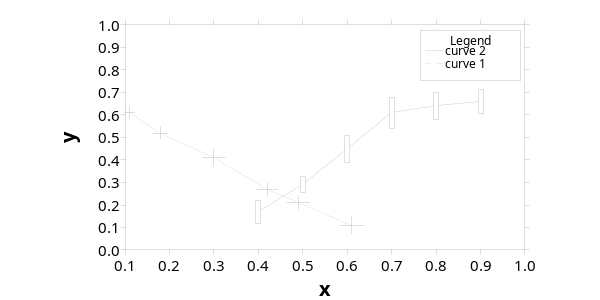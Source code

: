 @startjcckit(600,300)
data/curves = curve2 errors2 curve1 errors1
data/curve1/title = curve 1
data/curve1/x = 0.02 0.11  0.18  0.3   0.42  0.49 0.61
data/curve1/y = 0.68 0.61  0.52  0.41  0.27  0.21 0.11
data/errors1/x = 0.021 0.01  0.017 0.024 0.023 0.025 0.027
data/errors1/y = 0.034 0.028 0.031 0.039 0.03  0.032 0.041
data/curve2/title = curve 2
data/curve2/x = 0.4   0.5  0.6   0.7   0.8   0.9
data/curve2/y = 0.17  0.29 0.45  0.61  0.64  0.66
data/errors2/x = 0 0 0 0 0 0
data/errors2/y = 0.05 0.036 0.059 0.07 0.061 0.053

background = White

defaultCoordinateSystem/ticLabelAttributes/fontSize = 0.03
defaultCoordinateSystem/axisLabelAttributes/fontSize = 0.04
defaultCoordinateSystem/axisLabelAttributes/fontStyle = bold
plot/coordinateSystem/xAxis/ = defaultCoordinateSystem/
plot/coordinateSystem/xAxis/minimum = 	0.1
plot/coordinateSystem/yAxis/ = defaultCoordinateSystem/

plot/initialHintForNextCurve/className = jcckit.plot.PositionHint
plot/initialHintForNextCurve/origin = 0.06 0.1
#plot/initialHintForNextCurve/position = 0 0
plot/curveFactory/definitions = cdef1 edef1 cdef2 edef2
plot/curveFactory/cdef1/symbolFactory/className = jcckit.plot.ErrorBarFactory
plot/curveFactory/edef1/symbolFactory/className = jcckit.plot.ErrorBarFactory
plot/curveFactory/edef1/symbolFactory/attributes/className = jcckit.graphic.ShapeAttributes
plot/curveFactory/edef1/symbolFactory/attributes/fillColor = 0xcafe
plot/curveFactory/edef1/symbolFactory/attributes/lineColor = 0
plot/curveFactory/edef1/symbolFactory/size = 0.01
plot/curveFactory/edef1/withLine = false
plot/curveFactory/edef1/softClipping = false
plot/curveFactory/cdef2/symbolFactory/className = jcckit.plot.ErrorBarFactory
plot/curveFactory/cdef2/symbolFactory/symbolFactory/className = jcckit.plot.SquareSymbolFactory
plot/curveFactory/cdef2/symbolFactory/symbolFactory/attributes/className = jcckit.graphic.ShapeAttributes
plot/curveFactory/cdef2/symbolFactory/symbolFactory/attributes/fillColor = 0x40c0
plot/curveFactory/cdef2/symbolFactory/symbolFactory/attributes/lineColor = 
plot/curveFactory/edef2/ = plot/curveFactory/edef1/
plot/curveFactory/edef2/symbolFactory/attributes/fillColor = 
plot/curveFactory/edef2/symbolFactory/attributes/lineColor = 0
plot/curveFactory/edef2/symbolFactory/size = 0
@endjcckit
